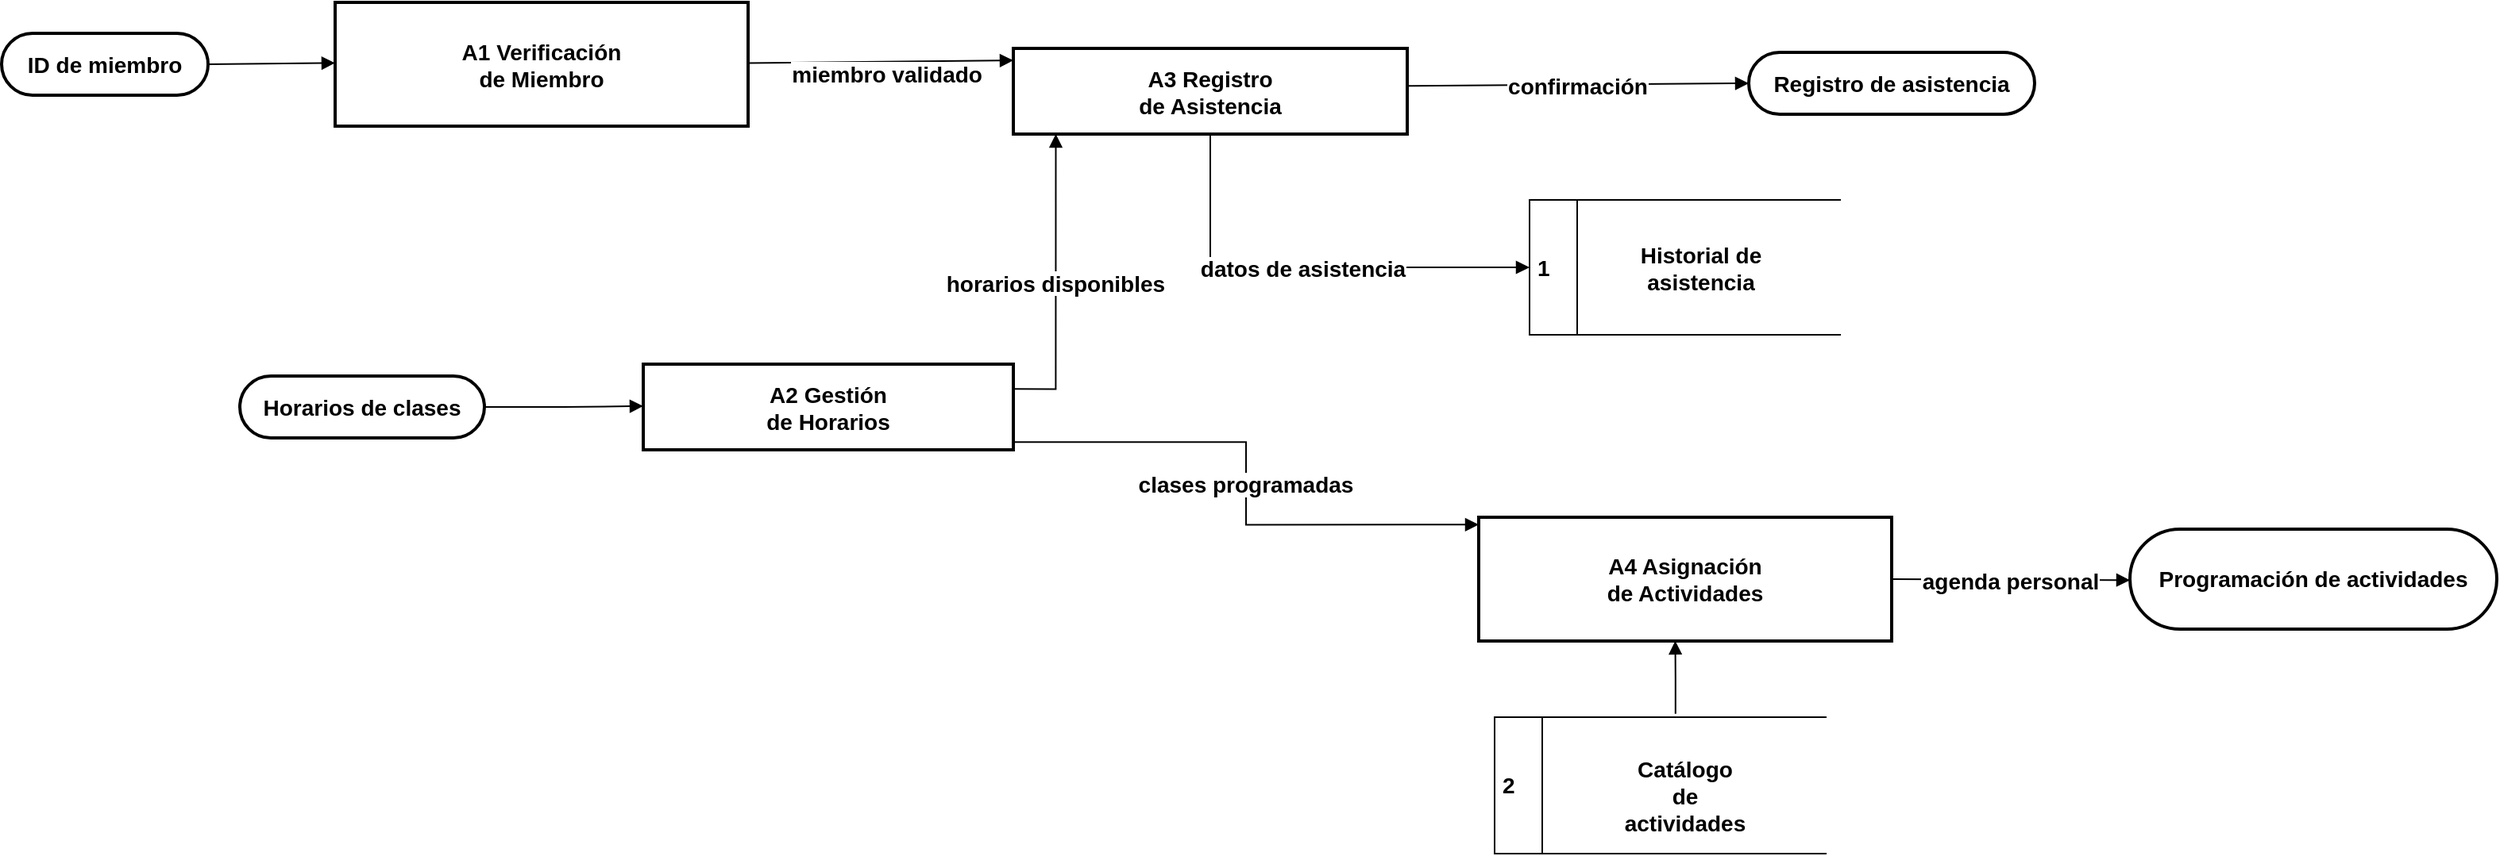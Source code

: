 <mxfile version="28.0.4">
  <diagram name="Page-1" id="erPGMFdvo8fcwumf1Wy8">
    <mxGraphModel dx="1144" dy="660" grid="1" gridSize="10" guides="1" tooltips="1" connect="1" arrows="1" fold="1" page="1" pageScale="1" pageWidth="850" pageHeight="1100" math="0" shadow="0">
      <root>
        <mxCell id="0" />
        <mxCell id="1" parent="0" />
        <mxCell id="hLxNO80UX05t6DogJavg-1" value="ID de miembro" style="rounded=1;whiteSpace=wrap;arcSize=50;strokeWidth=2;fontSize=14;fontStyle=1" parent="1" vertex="1">
          <mxGeometry x="50" y="89" width="130" height="39" as="geometry" />
        </mxCell>
        <mxCell id="hLxNO80UX05t6DogJavg-2" value="A1 Verificación&#xa;de Miembro" style="whiteSpace=wrap;strokeWidth=2;fontSize=14;fontStyle=1" parent="1" vertex="1">
          <mxGeometry x="260" y="69.5" width="260" height="78" as="geometry" />
        </mxCell>
        <mxCell id="hLxNO80UX05t6DogJavg-3" value="Horarios de clases" style="rounded=1;whiteSpace=wrap;arcSize=50;strokeWidth=2;fontStyle=1;fontSize=14;" parent="1" vertex="1">
          <mxGeometry x="200" y="305" width="154" height="39" as="geometry" />
        </mxCell>
        <mxCell id="hLxNO80UX05t6DogJavg-4" value="A2 Gestión&#xa;de Horarios" style="whiteSpace=wrap;strokeWidth=2;fontSize=14;fontStyle=1" parent="1" vertex="1">
          <mxGeometry x="454" y="297.5" width="233" height="54" as="geometry" />
        </mxCell>
        <mxCell id="hLxNO80UX05t6DogJavg-5" value="A3 Registro&#xa;de Asistencia" style="whiteSpace=wrap;strokeWidth=2;fontSize=14;fontStyle=1" parent="1" vertex="1">
          <mxGeometry x="687" y="98.5" width="248" height="54" as="geometry" />
        </mxCell>
        <mxCell id="hLxNO80UX05t6DogJavg-6" value="A4 Asignación&#xa;de Actividades" style="whiteSpace=wrap;strokeWidth=2;fontStyle=1;fontSize=14;" parent="1" vertex="1">
          <mxGeometry x="980" y="394" width="260" height="78" as="geometry" />
        </mxCell>
        <mxCell id="hLxNO80UX05t6DogJavg-7" value="&lt;font style=&quot;font-size: 14px;&quot;&gt;&lt;b&gt;1&amp;nbsp;&lt;/b&gt;&lt;/font&gt;" style="html=1;dashed=0;whiteSpace=wrap;shape=mxgraph.dfd.dataStoreID;align=left;spacingLeft=3;points=[[0,0],[0.5,0],[1,0],[0,0.5],[1,0.5],[0,1],[0.5,1],[1,1]];" parent="1" vertex="1">
          <mxGeometry x="1012" y="194" width="196" height="85" as="geometry" />
        </mxCell>
        <mxCell id="hLxNO80UX05t6DogJavg-8" value="&lt;font style=&quot;font-size: 14px;&quot;&gt;&lt;b&gt;2&amp;nbsp;&lt;/b&gt;&lt;/font&gt;" style="html=1;dashed=0;whiteSpace=wrap;shape=mxgraph.dfd.dataStoreID;align=left;spacingLeft=3;points=[[0,0],[0.5,0],[1,0],[0,0.5],[1,0.5],[0,1],[0.5,1],[1,1]];" parent="1" vertex="1">
          <mxGeometry x="990" y="520" width="209" height="86" as="geometry" />
        </mxCell>
        <mxCell id="hLxNO80UX05t6DogJavg-9" value="Registro de asistencia" style="rounded=1;whiteSpace=wrap;arcSize=50;strokeWidth=2;fontSize=14;fontStyle=1" parent="1" vertex="1">
          <mxGeometry x="1150" y="101" width="180" height="39" as="geometry" />
        </mxCell>
        <mxCell id="hLxNO80UX05t6DogJavg-10" value="Programación de actividades" style="rounded=1;whiteSpace=wrap;arcSize=50;strokeWidth=2;fontStyle=1;fontSize=14;" parent="1" vertex="1">
          <mxGeometry x="1390" y="401.5" width="231" height="63" as="geometry" />
        </mxCell>
        <mxCell id="hLxNO80UX05t6DogJavg-11" value="" style="curved=1;startArrow=none;endArrow=block;exitX=1;exitY=0.5;entryX=0;entryY=0.49;rounded=0;" parent="1" source="hLxNO80UX05t6DogJavg-1" target="hLxNO80UX05t6DogJavg-2" edge="1">
          <mxGeometry relative="1" as="geometry">
            <Array as="points" />
          </mxGeometry>
        </mxCell>
        <mxCell id="hLxNO80UX05t6DogJavg-12" value="" style="startArrow=none;endArrow=block;exitX=1;exitY=0.5;entryX=0;entryY=0.49;rounded=0;edgeStyle=orthogonalEdgeStyle;" parent="1" source="hLxNO80UX05t6DogJavg-3" target="hLxNO80UX05t6DogJavg-4" edge="1">
          <mxGeometry relative="1" as="geometry" />
        </mxCell>
        <mxCell id="hLxNO80UX05t6DogJavg-13" value="miembro validado" style="startArrow=none;endArrow=block;exitX=1;exitY=0.49;entryX=0;entryY=0.14;rounded=0;fontStyle=1;fontSize=14;" parent="1" source="hLxNO80UX05t6DogJavg-2" target="hLxNO80UX05t6DogJavg-5" edge="1">
          <mxGeometry x="0.049" y="-7" relative="1" as="geometry">
            <mxPoint as="offset" />
          </mxGeometry>
        </mxCell>
        <mxCell id="hLxNO80UX05t6DogJavg-14" value="horarios disponibles" style="startArrow=none;endArrow=block;exitX=1;exitY=0.29;entryX=0.1;entryY=1.01;rounded=0;edgeStyle=orthogonalEdgeStyle;fontSize=14;fontStyle=1" parent="1" source="hLxNO80UX05t6DogJavg-4" target="hLxNO80UX05t6DogJavg-5" edge="1">
          <mxGeometry x="0.003" relative="1" as="geometry">
            <mxPoint as="offset" />
          </mxGeometry>
        </mxCell>
        <mxCell id="hLxNO80UX05t6DogJavg-15" value="clases programadas" style="startArrow=none;endArrow=block;exitX=1;exitY=0.91;entryX=0;entryY=0.06;rounded=0;edgeStyle=orthogonalEdgeStyle;fontSize=14;fontStyle=1" parent="1" source="hLxNO80UX05t6DogJavg-4" target="hLxNO80UX05t6DogJavg-6" edge="1">
          <mxGeometry relative="1" as="geometry" />
        </mxCell>
        <mxCell id="hLxNO80UX05t6DogJavg-16" value="datos de asistencia" style="startArrow=none;endArrow=block;exitX=0.5;exitY=1;entryX=0;entryY=0.5;rounded=0;edgeStyle=orthogonalEdgeStyle;exitDx=0;exitDy=0;fontSize=14;fontStyle=1" parent="1" source="hLxNO80UX05t6DogJavg-5" target="hLxNO80UX05t6DogJavg-7" edge="1">
          <mxGeometry relative="1" as="geometry" />
        </mxCell>
        <mxCell id="hLxNO80UX05t6DogJavg-17" value="" style="startArrow=none;endArrow=block;exitX=0.545;exitY=-0.024;entryX=0.476;entryY=0.999;rounded=0;edgeStyle=orthogonalEdgeStyle;entryDx=0;entryDy=0;exitDx=0;exitDy=0;exitPerimeter=0;entryPerimeter=0;" parent="1" source="hLxNO80UX05t6DogJavg-8" target="hLxNO80UX05t6DogJavg-6" edge="1">
          <mxGeometry relative="1" as="geometry" />
        </mxCell>
        <mxCell id="hLxNO80UX05t6DogJavg-18" value="confirmación" style="startArrow=none;endArrow=block;exitX=0.998;exitY=0.437;entryX=0;entryY=0.5;rounded=0;exitDx=0;exitDy=0;exitPerimeter=0;entryDx=0;entryDy=0;fontSize=14;fontStyle=1" parent="1" source="hLxNO80UX05t6DogJavg-5" target="hLxNO80UX05t6DogJavg-9" edge="1">
          <mxGeometry relative="1" as="geometry" />
        </mxCell>
        <mxCell id="hLxNO80UX05t6DogJavg-19" value="agenda personal" style="curved=1;startArrow=none;endArrow=block;exitX=1;exitY=0.5;entryX=0;entryY=0.51;rounded=0;fontSize=14;fontStyle=1" parent="1" source="hLxNO80UX05t6DogJavg-6" target="hLxNO80UX05t6DogJavg-10" edge="1">
          <mxGeometry relative="1" as="geometry">
            <Array as="points" />
          </mxGeometry>
        </mxCell>
        <mxCell id="Kjdg1PEEnBnlFFtpyYM6-2" value="&lt;b&gt;&lt;font style=&quot;font-size: 14px;&quot;&gt;&lt;span style=&quot;text-align: left;&quot;&gt;Historial de&lt;/span&gt;&lt;br style=&quot;text-align: left;&quot;&gt;&lt;span style=&quot;text-align: left;&quot;&gt;asistencia&lt;/span&gt;&lt;/font&gt;&lt;/b&gt;" style="text;html=1;align=center;verticalAlign=middle;whiteSpace=wrap;rounded=0;" parent="1" vertex="1">
          <mxGeometry x="1060" y="211.5" width="120" height="50" as="geometry" />
        </mxCell>
        <mxCell id="Kjdg1PEEnBnlFFtpyYM6-3" value="&lt;span style=&quot;text-align: left;&quot;&gt;Catálogo de&lt;/span&gt;&lt;br style=&quot;text-align: left;&quot;&gt;&lt;span style=&quot;text-align: left;&quot;&gt;actividades&lt;/span&gt;" style="text;html=1;align=center;verticalAlign=middle;whiteSpace=wrap;rounded=0;fontSize=14;fontStyle=1" parent="1" vertex="1">
          <mxGeometry x="1070" y="540" width="80" height="60" as="geometry" />
        </mxCell>
      </root>
    </mxGraphModel>
  </diagram>
</mxfile>
